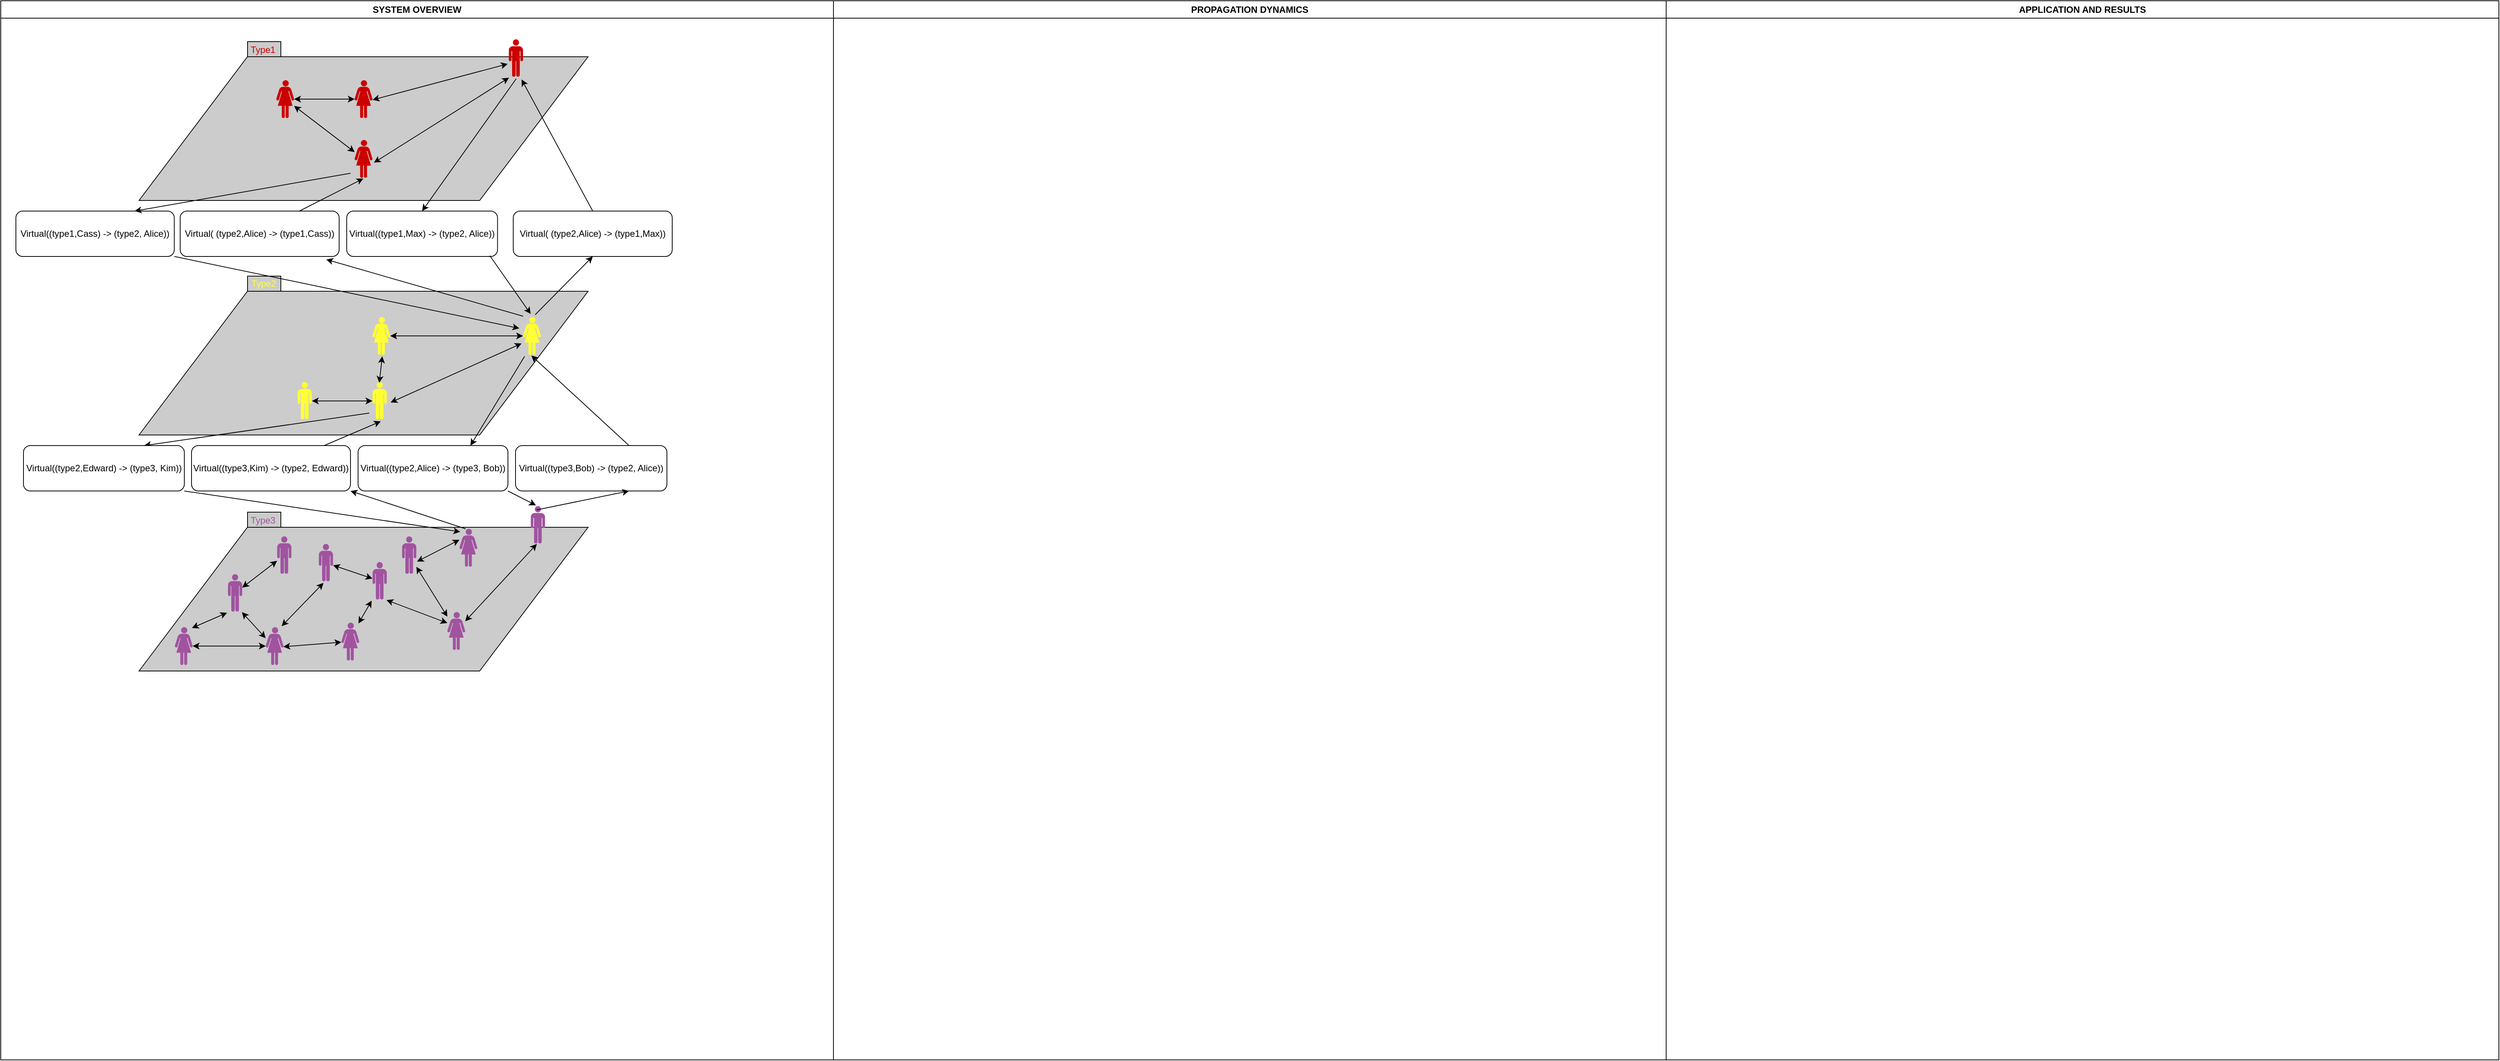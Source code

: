 <mxfile version="28.0.0">
  <diagram name="Pagina-1" id="NSsH4z76cLtR3YTKiS3P">
    <mxGraphModel dx="2044" dy="2179" grid="1" gridSize="10" guides="1" tooltips="1" connect="1" arrows="1" fold="1" page="1" pageScale="1" pageWidth="850" pageHeight="1100" math="0" shadow="0">
      <root>
        <mxCell id="0" />
        <mxCell id="1" parent="0" />
        <mxCell id="CjxLccdL69G65359pLZG-1" value="SYSTEM OVERVIEW" style="swimlane;whiteSpace=wrap;html=1;" vertex="1" parent="1">
          <mxGeometry x="-270" y="-350" width="1100" height="1400" as="geometry" />
        </mxCell>
        <mxCell id="CjxLccdL69G65359pLZG-4" value="" style="shape=parallelogram;perimeter=parallelogramPerimeter;whiteSpace=wrap;html=1;fixedSize=1;size=143.25;fillColor=#000000;fillOpacity=20;" vertex="1" parent="CjxLccdL69G65359pLZG-1">
          <mxGeometry x="182.62" y="696" width="593.25" height="190" as="geometry" />
        </mxCell>
        <mxCell id="CjxLccdL69G65359pLZG-5" value="" style="rounded=0;whiteSpace=wrap;html=1;fillColor=#000000;fillOpacity=20;" vertex="1" parent="CjxLccdL69G65359pLZG-1">
          <mxGeometry x="326" y="54" width="44" height="20" as="geometry" />
        </mxCell>
        <mxCell id="CjxLccdL69G65359pLZG-6" value="" style="shape=parallelogram;perimeter=parallelogramPerimeter;whiteSpace=wrap;html=1;fixedSize=1;size=143.25;fillColor=#000000;fillOpacity=20;" vertex="1" parent="CjxLccdL69G65359pLZG-1">
          <mxGeometry x="182.62" y="384" width="593.25" height="190" as="geometry" />
        </mxCell>
        <mxCell id="CjxLccdL69G65359pLZG-7" value="" style="shape=parallelogram;perimeter=parallelogramPerimeter;whiteSpace=wrap;html=1;fixedSize=1;size=143.25;fillColor=#000000;fillOpacity=20;" vertex="1" parent="CjxLccdL69G65359pLZG-1">
          <mxGeometry x="182.62" y="74" width="593.25" height="190" as="geometry" />
        </mxCell>
        <mxCell id="CjxLccdL69G65359pLZG-8" value="" style="rounded=0;orthogonalLoop=1;jettySize=auto;html=1;startArrow=classic;startFill=1;" edge="1" parent="CjxLccdL69G65359pLZG-1" source="CjxLccdL69G65359pLZG-9" target="CjxLccdL69G65359pLZG-18">
          <mxGeometry relative="1" as="geometry" />
        </mxCell>
        <mxCell id="CjxLccdL69G65359pLZG-9" value="" style="verticalLabelPosition=bottom;sketch=0;html=1;fillColor=#A153A0;verticalAlign=top;align=center;pointerEvents=1;shape=mxgraph.cisco_safe.design.actor_1;" vertex="1" parent="CjxLccdL69G65359pLZG-1">
          <mxGeometry x="230" y="828" width="23.5" height="50" as="geometry" />
        </mxCell>
        <mxCell id="CjxLccdL69G65359pLZG-10" value="" style="rounded=0;orthogonalLoop=1;jettySize=auto;html=1;startArrow=classic;startFill=1;" edge="1" parent="CjxLccdL69G65359pLZG-1" source="CjxLccdL69G65359pLZG-11" target="CjxLccdL69G65359pLZG-17">
          <mxGeometry relative="1" as="geometry" />
        </mxCell>
        <mxCell id="CjxLccdL69G65359pLZG-11" value="" style="verticalLabelPosition=bottom;sketch=0;html=1;fillColor=#A153A0;verticalAlign=top;align=center;pointerEvents=1;shape=mxgraph.cisco_safe.design.actor_2;" vertex="1" parent="CjxLccdL69G65359pLZG-1">
          <mxGeometry x="300" y="758" width="19" height="50" as="geometry" />
        </mxCell>
        <mxCell id="CjxLccdL69G65359pLZG-12" value="" style="verticalLabelPosition=bottom;sketch=0;html=1;fillColor=#A153A0;verticalAlign=top;align=center;pointerEvents=1;shape=mxgraph.cisco_safe.design.actor_2;" vertex="1" parent="CjxLccdL69G65359pLZG-1">
          <mxGeometry x="700" y="668" width="19" height="50" as="geometry" />
        </mxCell>
        <mxCell id="CjxLccdL69G65359pLZG-13" value="" style="verticalLabelPosition=bottom;sketch=0;html=1;fillColor=#CC0000;verticalAlign=top;align=center;pointerEvents=1;shape=mxgraph.cisco_safe.design.actor_2;" vertex="1" parent="CjxLccdL69G65359pLZG-1">
          <mxGeometry x="671" y="51" width="19" height="50" as="geometry" />
        </mxCell>
        <mxCell id="CjxLccdL69G65359pLZG-14" value="" style="rounded=0;orthogonalLoop=1;jettySize=auto;html=1;startArrow=classic;startFill=1;" edge="1" parent="CjxLccdL69G65359pLZG-1" source="CjxLccdL69G65359pLZG-15" target="CjxLccdL69G65359pLZG-39">
          <mxGeometry relative="1" as="geometry" />
        </mxCell>
        <mxCell id="CjxLccdL69G65359pLZG-15" value="" style="verticalLabelPosition=bottom;sketch=0;html=1;fillColor=#FFFF33;verticalAlign=top;align=center;pointerEvents=1;shape=mxgraph.cisco_safe.design.actor_1;" vertex="1" parent="CjxLccdL69G65359pLZG-1">
          <mxGeometry x="690" y="418" width="23.5" height="50" as="geometry" />
        </mxCell>
        <mxCell id="CjxLccdL69G65359pLZG-16" value="" style="endArrow=classic;html=1;rounded=0;exitX=0.959;exitY=0.023;exitDx=0;exitDy=0;exitPerimeter=0;entryX=-0.056;entryY=1.019;entryDx=0;entryDy=0;entryPerimeter=0;startArrow=classic;startFill=1;" edge="1" parent="CjxLccdL69G65359pLZG-1" source="CjxLccdL69G65359pLZG-9" target="CjxLccdL69G65359pLZG-11">
          <mxGeometry width="50" height="50" relative="1" as="geometry">
            <mxPoint x="166" y="818" as="sourcePoint" />
            <mxPoint x="216" y="768" as="targetPoint" />
          </mxGeometry>
        </mxCell>
        <mxCell id="CjxLccdL69G65359pLZG-17" value="" style="verticalLabelPosition=bottom;sketch=0;html=1;fillColor=#A153A0;verticalAlign=top;align=center;pointerEvents=1;shape=mxgraph.cisco_safe.design.actor_2;" vertex="1" parent="CjxLccdL69G65359pLZG-1">
          <mxGeometry x="365" y="708" width="19" height="50" as="geometry" />
        </mxCell>
        <mxCell id="CjxLccdL69G65359pLZG-18" value="" style="verticalLabelPosition=bottom;sketch=0;html=1;fillColor=#A153A0;verticalAlign=top;align=center;pointerEvents=1;shape=mxgraph.cisco_safe.design.actor_1;" vertex="1" parent="CjxLccdL69G65359pLZG-1">
          <mxGeometry x="350" y="828" width="23.5" height="50" as="geometry" />
        </mxCell>
        <mxCell id="CjxLccdL69G65359pLZG-19" value="" style="rounded=0;orthogonalLoop=1;jettySize=auto;html=1;startArrow=classic;startFill=1;exitX=0.977;exitY=1.004;exitDx=0;exitDy=0;exitPerimeter=0;entryX=-0.003;entryY=0.291;entryDx=0;entryDy=0;entryPerimeter=0;" edge="1" parent="CjxLccdL69G65359pLZG-1" source="CjxLccdL69G65359pLZG-11" target="CjxLccdL69G65359pLZG-18">
          <mxGeometry relative="1" as="geometry">
            <mxPoint x="250" y="922" as="sourcePoint" />
            <mxPoint x="373" y="914" as="targetPoint" />
          </mxGeometry>
        </mxCell>
        <mxCell id="CjxLccdL69G65359pLZG-20" value="" style="rounded=0;orthogonalLoop=1;jettySize=auto;html=1;startArrow=classic;startFill=1;entryX=0.993;entryY=0.517;entryDx=0;entryDy=0;entryPerimeter=0;" edge="1" parent="CjxLccdL69G65359pLZG-1" source="CjxLccdL69G65359pLZG-21" target="CjxLccdL69G65359pLZG-18">
          <mxGeometry relative="1" as="geometry" />
        </mxCell>
        <mxCell id="CjxLccdL69G65359pLZG-21" value="" style="verticalLabelPosition=bottom;sketch=0;html=1;fillColor=#A153A0;verticalAlign=top;align=center;pointerEvents=1;shape=mxgraph.cisco_safe.design.actor_1;" vertex="1" parent="CjxLccdL69G65359pLZG-1">
          <mxGeometry x="450" y="822" width="23.5" height="50" as="geometry" />
        </mxCell>
        <mxCell id="CjxLccdL69G65359pLZG-22" value="" style="rounded=0;orthogonalLoop=1;jettySize=auto;html=1;startArrow=classic;startFill=1;" edge="1" parent="CjxLccdL69G65359pLZG-1" source="CjxLccdL69G65359pLZG-23" target="CjxLccdL69G65359pLZG-25">
          <mxGeometry relative="1" as="geometry" />
        </mxCell>
        <mxCell id="CjxLccdL69G65359pLZG-23" value="" style="verticalLabelPosition=bottom;sketch=0;html=1;fillColor=#A153A0;verticalAlign=top;align=center;pointerEvents=1;shape=mxgraph.cisco_safe.design.actor_2;" vertex="1" parent="CjxLccdL69G65359pLZG-1">
          <mxGeometry x="491" y="742" width="19" height="50" as="geometry" />
        </mxCell>
        <mxCell id="CjxLccdL69G65359pLZG-24" value="" style="endArrow=classic;html=1;rounded=0;exitX=0.959;exitY=0.023;exitDx=0;exitDy=0;exitPerimeter=0;entryX=-0.056;entryY=1.019;entryDx=0;entryDy=0;entryPerimeter=0;startArrow=classic;startFill=1;" edge="1" parent="CjxLccdL69G65359pLZG-1" source="CjxLccdL69G65359pLZG-21" target="CjxLccdL69G65359pLZG-23">
          <mxGeometry width="50" height="50" relative="1" as="geometry">
            <mxPoint x="376" y="778" as="sourcePoint" />
            <mxPoint x="426" y="728" as="targetPoint" />
          </mxGeometry>
        </mxCell>
        <mxCell id="CjxLccdL69G65359pLZG-25" value="" style="verticalLabelPosition=bottom;sketch=0;html=1;fillColor=#A153A0;verticalAlign=top;align=center;pointerEvents=1;shape=mxgraph.cisco_safe.design.actor_2;" vertex="1" parent="CjxLccdL69G65359pLZG-1">
          <mxGeometry x="420" y="718" width="19" height="50" as="geometry" />
        </mxCell>
        <mxCell id="CjxLccdL69G65359pLZG-26" value="" style="verticalLabelPosition=bottom;sketch=0;html=1;fillColor=#A153A0;verticalAlign=top;align=center;pointerEvents=1;shape=mxgraph.cisco_safe.design.actor_1;" vertex="1" parent="CjxLccdL69G65359pLZG-1">
          <mxGeometry x="590" y="808" width="23.5" height="50" as="geometry" />
        </mxCell>
        <mxCell id="CjxLccdL69G65359pLZG-27" value="" style="rounded=0;orthogonalLoop=1;jettySize=auto;html=1;startArrow=classic;startFill=1;exitX=0.977;exitY=1.004;exitDx=0;exitDy=0;exitPerimeter=0;entryX=-0.003;entryY=0.291;entryDx=0;entryDy=0;entryPerimeter=0;" edge="1" parent="CjxLccdL69G65359pLZG-1" source="CjxLccdL69G65359pLZG-23" target="CjxLccdL69G65359pLZG-26">
          <mxGeometry relative="1" as="geometry">
            <mxPoint x="460" y="882" as="sourcePoint" />
            <mxPoint x="583" y="874" as="targetPoint" />
          </mxGeometry>
        </mxCell>
        <mxCell id="CjxLccdL69G65359pLZG-28" value="" style="rounded=0;orthogonalLoop=1;jettySize=auto;html=1;startArrow=classic;startFill=1;exitX=0.332;exitY=1.031;exitDx=0;exitDy=0;exitPerimeter=0;entryX=0.896;entryY=-0.026;entryDx=0;entryDy=0;entryPerimeter=0;" edge="1" parent="CjxLccdL69G65359pLZG-1" source="CjxLccdL69G65359pLZG-25" target="CjxLccdL69G65359pLZG-18">
          <mxGeometry relative="1" as="geometry">
            <mxPoint x="295" y="868" as="sourcePoint" />
            <mxPoint x="373" y="903" as="targetPoint" />
          </mxGeometry>
        </mxCell>
        <mxCell id="CjxLccdL69G65359pLZG-29" value="" style="rounded=0;orthogonalLoop=1;jettySize=auto;html=1;startArrow=classic;startFill=1;" edge="1" parent="CjxLccdL69G65359pLZG-1" source="CjxLccdL69G65359pLZG-30" target="CjxLccdL69G65359pLZG-26">
          <mxGeometry relative="1" as="geometry" />
        </mxCell>
        <mxCell id="CjxLccdL69G65359pLZG-30" value="" style="verticalLabelPosition=bottom;sketch=0;html=1;fillColor=#A153A0;verticalAlign=top;align=center;pointerEvents=1;shape=mxgraph.cisco_safe.design.actor_2;" vertex="1" parent="CjxLccdL69G65359pLZG-1">
          <mxGeometry x="530" y="708" width="19" height="50" as="geometry" />
        </mxCell>
        <mxCell id="CjxLccdL69G65359pLZG-31" value="" style="verticalLabelPosition=bottom;sketch=0;html=1;fillColor=#A153A0;verticalAlign=top;align=center;pointerEvents=1;shape=mxgraph.cisco_safe.design.actor_1;" vertex="1" parent="CjxLccdL69G65359pLZG-1">
          <mxGeometry x="606" y="698" width="23.5" height="50" as="geometry" />
        </mxCell>
        <mxCell id="CjxLccdL69G65359pLZG-32" value="" style="rounded=0;orthogonalLoop=1;jettySize=auto;html=1;startArrow=classic;startFill=1;exitX=1.043;exitY=0.668;exitDx=0;exitDy=0;exitPerimeter=0;entryX=-0.003;entryY=0.291;entryDx=0;entryDy=0;entryPerimeter=0;" edge="1" parent="CjxLccdL69G65359pLZG-1" source="CjxLccdL69G65359pLZG-30" target="CjxLccdL69G65359pLZG-31">
          <mxGeometry relative="1" as="geometry">
            <mxPoint x="508.37" y="812" as="sourcePoint" />
            <mxPoint x="631.37" y="804" as="targetPoint" />
          </mxGeometry>
        </mxCell>
        <mxCell id="CjxLccdL69G65359pLZG-33" value="" style="rounded=0;orthogonalLoop=1;jettySize=auto;html=1;startArrow=classic;startFill=1;" edge="1" parent="CjxLccdL69G65359pLZG-1" source="CjxLccdL69G65359pLZG-34" target="CjxLccdL69G65359pLZG-38">
          <mxGeometry relative="1" as="geometry" />
        </mxCell>
        <mxCell id="CjxLccdL69G65359pLZG-34" value="" style="verticalLabelPosition=bottom;sketch=0;html=1;fillColor=#FFFF33;verticalAlign=top;align=center;pointerEvents=1;shape=mxgraph.cisco_safe.design.actor_2;" vertex="1" parent="CjxLccdL69G65359pLZG-1">
          <mxGeometry x="491" y="504" width="19" height="50" as="geometry" />
        </mxCell>
        <mxCell id="CjxLccdL69G65359pLZG-35" value="" style="rounded=0;orthogonalLoop=1;jettySize=auto;html=1;startArrow=classic;startFill=1;" edge="1" parent="CjxLccdL69G65359pLZG-1" source="CjxLccdL69G65359pLZG-36" target="CjxLccdL69G65359pLZG-49">
          <mxGeometry relative="1" as="geometry" />
        </mxCell>
        <mxCell id="CjxLccdL69G65359pLZG-36" value="" style="verticalLabelPosition=bottom;sketch=0;html=1;fillColor=#CC0000;verticalAlign=top;align=center;pointerEvents=1;shape=mxgraph.cisco_safe.design.actor_1;" vertex="1" parent="CjxLccdL69G65359pLZG-1">
          <mxGeometry x="467.5" y="105" width="23.5" height="50" as="geometry" />
        </mxCell>
        <mxCell id="CjxLccdL69G65359pLZG-37" value="" style="rounded=0;orthogonalLoop=1;jettySize=auto;html=1;startArrow=classic;startFill=1;exitX=1.263;exitY=0.54;exitDx=0;exitDy=0;exitPerimeter=0;entryX=-0.085;entryY=0.7;entryDx=0;entryDy=0;entryPerimeter=0;" edge="1" parent="CjxLccdL69G65359pLZG-1" source="CjxLccdL69G65359pLZG-34" target="CjxLccdL69G65359pLZG-15">
          <mxGeometry relative="1" as="geometry">
            <mxPoint x="560" y="697" as="sourcePoint" />
            <mxPoint x="616" y="653" as="targetPoint" />
          </mxGeometry>
        </mxCell>
        <mxCell id="CjxLccdL69G65359pLZG-38" value="" style="verticalLabelPosition=bottom;sketch=0;html=1;fillColor=#FFFF33;verticalAlign=top;align=center;pointerEvents=1;shape=mxgraph.cisco_safe.design.actor_2;" vertex="1" parent="CjxLccdL69G65359pLZG-1">
          <mxGeometry x="392" y="504" width="19" height="50" as="geometry" />
        </mxCell>
        <mxCell id="CjxLccdL69G65359pLZG-39" value="" style="verticalLabelPosition=bottom;sketch=0;html=1;fillColor=#FFFF33;verticalAlign=top;align=center;pointerEvents=1;shape=mxgraph.cisco_safe.design.actor_1;" vertex="1" parent="CjxLccdL69G65359pLZG-1">
          <mxGeometry x="491" y="418" width="23.5" height="50" as="geometry" />
        </mxCell>
        <mxCell id="CjxLccdL69G65359pLZG-40" value="" style="rounded=0;orthogonalLoop=1;jettySize=auto;html=1;startArrow=classic;startFill=1;exitX=0.474;exitY=0.02;exitDx=0;exitDy=0;exitPerimeter=0;entryX=0.553;entryY=1.04;entryDx=0;entryDy=0;entryPerimeter=0;" edge="1" parent="CjxLccdL69G65359pLZG-1" source="CjxLccdL69G65359pLZG-34" target="CjxLccdL69G65359pLZG-39">
          <mxGeometry relative="1" as="geometry">
            <mxPoint x="501" y="539" as="sourcePoint" />
            <mxPoint x="421" y="539" as="targetPoint" />
          </mxGeometry>
        </mxCell>
        <mxCell id="CjxLccdL69G65359pLZG-41" value="&lt;font color=&quot;#cc0000&quot;&gt;Type1&lt;/font&gt;" style="text;html=1;align=center;verticalAlign=middle;resizable=0;points=[];autosize=1;strokeColor=none;fillColor=none;" vertex="1" parent="CjxLccdL69G65359pLZG-1">
          <mxGeometry x="316" y="50" width="60" height="30" as="geometry" />
        </mxCell>
        <mxCell id="CjxLccdL69G65359pLZG-42" value="" style="rounded=0;whiteSpace=wrap;html=1;fillColor=#000000;fillOpacity=20;" vertex="1" parent="CjxLccdL69G65359pLZG-1">
          <mxGeometry x="326" y="364" width="44" height="20" as="geometry" />
        </mxCell>
        <mxCell id="CjxLccdL69G65359pLZG-43" value="&lt;font color=&quot;#ffff33&quot;&gt;Type2&lt;/font&gt;" style="text;html=1;align=center;verticalAlign=middle;resizable=0;points=[];autosize=1;strokeColor=none;fillColor=none;" vertex="1" parent="CjxLccdL69G65359pLZG-1">
          <mxGeometry x="317" y="359" width="60" height="30" as="geometry" />
        </mxCell>
        <mxCell id="CjxLccdL69G65359pLZG-44" value="" style="rounded=0;whiteSpace=wrap;html=1;fillColor=#000000;fillOpacity=20;" vertex="1" parent="CjxLccdL69G65359pLZG-1">
          <mxGeometry x="326" y="676" width="44" height="20" as="geometry" />
        </mxCell>
        <mxCell id="CjxLccdL69G65359pLZG-45" value="&lt;font color=&quot;#a153a0&quot;&gt;Type3&lt;/font&gt;" style="text;html=1;align=center;verticalAlign=middle;resizable=0;points=[];autosize=1;strokeColor=none;fillColor=none;" vertex="1" parent="CjxLccdL69G65359pLZG-1">
          <mxGeometry x="316" y="672" width="60" height="30" as="geometry" />
        </mxCell>
        <mxCell id="CjxLccdL69G65359pLZG-46" value="" style="rounded=0;orthogonalLoop=1;jettySize=auto;html=1;entryX=0.431;entryY=1;entryDx=0;entryDy=0;entryPerimeter=0;startArrow=classic;startFill=1;" edge="1" parent="CjxLccdL69G65359pLZG-1" source="CjxLccdL69G65359pLZG-26" target="CjxLccdL69G65359pLZG-12">
          <mxGeometry relative="1" as="geometry" />
        </mxCell>
        <mxCell id="CjxLccdL69G65359pLZG-47" value="" style="rounded=0;orthogonalLoop=1;jettySize=auto;html=1;startArrow=classic;startFill=1;entryX=1.009;entryY=0.52;entryDx=0;entryDy=0;entryPerimeter=0;exitX=-0.069;exitY=0.649;exitDx=0;exitDy=0;exitPerimeter=0;" edge="1" parent="CjxLccdL69G65359pLZG-1" source="CjxLccdL69G65359pLZG-13" target="CjxLccdL69G65359pLZG-36">
          <mxGeometry relative="1" as="geometry">
            <mxPoint x="700" y="399" as="sourcePoint" />
            <mxPoint x="525" y="399" as="targetPoint" />
          </mxGeometry>
        </mxCell>
        <mxCell id="CjxLccdL69G65359pLZG-48" value="" style="rounded=0;orthogonalLoop=1;jettySize=auto;html=1;startArrow=classic;startFill=1;" edge="1" parent="CjxLccdL69G65359pLZG-1" source="CjxLccdL69G65359pLZG-49" target="CjxLccdL69G65359pLZG-50">
          <mxGeometry relative="1" as="geometry" />
        </mxCell>
        <mxCell id="CjxLccdL69G65359pLZG-49" value="" style="verticalLabelPosition=bottom;sketch=0;html=1;fillColor=#CC0000;verticalAlign=top;align=center;pointerEvents=1;shape=mxgraph.cisco_safe.design.actor_1;" vertex="1" parent="CjxLccdL69G65359pLZG-1">
          <mxGeometry x="364" y="105" width="23.5" height="50" as="geometry" />
        </mxCell>
        <mxCell id="CjxLccdL69G65359pLZG-50" value="" style="verticalLabelPosition=bottom;sketch=0;html=1;fillColor=#CC0000;verticalAlign=top;align=center;pointerEvents=1;shape=mxgraph.cisco_safe.design.actor_1;" vertex="1" parent="CjxLccdL69G65359pLZG-1">
          <mxGeometry x="467.5" y="184" width="23.5" height="50" as="geometry" />
        </mxCell>
        <mxCell id="CjxLccdL69G65359pLZG-51" value="" style="rounded=0;orthogonalLoop=1;jettySize=auto;html=1;startArrow=classic;startFill=1;entryX=1.083;entryY=0.601;entryDx=0;entryDy=0;entryPerimeter=0;exitX=0.022;exitY=1.014;exitDx=0;exitDy=0;exitPerimeter=0;" edge="1" parent="CjxLccdL69G65359pLZG-1" source="CjxLccdL69G65359pLZG-13" target="CjxLccdL69G65359pLZG-50">
          <mxGeometry relative="1" as="geometry">
            <mxPoint x="397" y="149" as="sourcePoint" />
            <mxPoint x="478" y="210" as="targetPoint" />
          </mxGeometry>
        </mxCell>
        <mxCell id="CjxLccdL69G65359pLZG-52" value="Virtual((type3,Bob) -&amp;gt; (type2, Alice))" style="rounded=1;whiteSpace=wrap;html=1;" vertex="1" parent="CjxLccdL69G65359pLZG-1">
          <mxGeometry x="680" y="588" width="200" height="60" as="geometry" />
        </mxCell>
        <mxCell id="CjxLccdL69G65359pLZG-53" style="rounded=0;orthogonalLoop=1;jettySize=auto;html=1;exitX=0.75;exitY=0;exitDx=0;exitDy=0;entryX=0.468;entryY=1.02;entryDx=0;entryDy=0;entryPerimeter=0;" edge="1" parent="CjxLccdL69G65359pLZG-1" source="CjxLccdL69G65359pLZG-52" target="CjxLccdL69G65359pLZG-15">
          <mxGeometry relative="1" as="geometry" />
        </mxCell>
        <mxCell id="CjxLccdL69G65359pLZG-54" style="rounded=0;orthogonalLoop=1;jettySize=auto;html=1;entryX=0.579;entryY=1.04;entryDx=0;entryDy=0;entryPerimeter=0;" edge="1" parent="CjxLccdL69G65359pLZG-1" source="CjxLccdL69G65359pLZG-68" target="CjxLccdL69G65359pLZG-34">
          <mxGeometry relative="1" as="geometry" />
        </mxCell>
        <mxCell id="CjxLccdL69G65359pLZG-55" style="rounded=0;orthogonalLoop=1;jettySize=auto;html=1;exitX=1;exitY=1;exitDx=0;exitDy=0;entryX=0.34;entryY=0;entryDx=0;entryDy=0;entryPerimeter=0;endArrow=none;endFill=0;startArrow=classic;startFill=1;" edge="1" parent="CjxLccdL69G65359pLZG-1" source="CjxLccdL69G65359pLZG-68" target="CjxLccdL69G65359pLZG-31">
          <mxGeometry relative="1" as="geometry" />
        </mxCell>
        <mxCell id="CjxLccdL69G65359pLZG-56" style="rounded=0;orthogonalLoop=1;jettySize=auto;html=1;exitX=0.75;exitY=1;exitDx=0;exitDy=0;entryX=0.421;entryY=0.1;entryDx=0;entryDy=0;entryPerimeter=0;endArrow=none;endFill=0;startArrow=classic;startFill=1;" edge="1" parent="CjxLccdL69G65359pLZG-1" source="CjxLccdL69G65359pLZG-52" target="CjxLccdL69G65359pLZG-12">
          <mxGeometry relative="1" as="geometry" />
        </mxCell>
        <mxCell id="CjxLccdL69G65359pLZG-57" value="Virtual((type2,Alice) -&amp;gt; (type3, Bob))" style="rounded=1;whiteSpace=wrap;html=1;" vertex="1" parent="CjxLccdL69G65359pLZG-1">
          <mxGeometry x="472" y="588" width="198" height="60" as="geometry" />
        </mxCell>
        <mxCell id="CjxLccdL69G65359pLZG-58" style="rounded=0;orthogonalLoop=1;jettySize=auto;html=1;exitX=1;exitY=1;exitDx=0;exitDy=0;entryX=0.043;entryY=0.08;entryDx=0;entryDy=0;entryPerimeter=0;endArrow=classic;endFill=1;startArrow=none;startFill=0;" edge="1" parent="CjxLccdL69G65359pLZG-1" source="CjxLccdL69G65359pLZG-69" target="CjxLccdL69G65359pLZG-31">
          <mxGeometry relative="1" as="geometry">
            <mxPoint x="692" y="658" as="sourcePoint" />
            <mxPoint x="632" y="692" as="targetPoint" />
          </mxGeometry>
        </mxCell>
        <mxCell id="CjxLccdL69G65359pLZG-59" style="rounded=0;orthogonalLoop=1;jettySize=auto;html=1;exitX=1;exitY=1;exitDx=0;exitDy=0;entryX=0.368;entryY=-0.02;entryDx=0;entryDy=0;entryPerimeter=0;endArrow=classic;endFill=1;startArrow=none;startFill=0;" edge="1" parent="CjxLccdL69G65359pLZG-1" source="CjxLccdL69G65359pLZG-57" target="CjxLccdL69G65359pLZG-12">
          <mxGeometry relative="1" as="geometry">
            <mxPoint x="757" y="658" as="sourcePoint" />
            <mxPoint x="718" y="683" as="targetPoint" />
          </mxGeometry>
        </mxCell>
        <mxCell id="CjxLccdL69G65359pLZG-60" style="rounded=0;orthogonalLoop=1;jettySize=auto;html=1;exitX=-0.211;exitY=0.82;exitDx=0;exitDy=0;entryX=0.75;entryY=0;entryDx=0;entryDy=0;endArrow=classic;endFill=1;startArrow=none;startFill=0;exitPerimeter=0;" edge="1" parent="CjxLccdL69G65359pLZG-1" source="CjxLccdL69G65359pLZG-34" target="CjxLccdL69G65359pLZG-69">
          <mxGeometry relative="1" as="geometry">
            <mxPoint x="492" y="658" as="sourcePoint" />
            <mxPoint x="625" y="692" as="targetPoint" />
          </mxGeometry>
        </mxCell>
        <mxCell id="CjxLccdL69G65359pLZG-61" style="rounded=0;orthogonalLoop=1;jettySize=auto;html=1;exitX=0.085;exitY=1.04;exitDx=0;exitDy=0;entryX=0.75;entryY=0;entryDx=0;entryDy=0;endArrow=classic;endFill=1;startArrow=none;startFill=0;exitPerimeter=0;" edge="1" parent="CjxLccdL69G65359pLZG-1" source="CjxLccdL69G65359pLZG-15" target="CjxLccdL69G65359pLZG-57">
          <mxGeometry relative="1" as="geometry">
            <mxPoint x="506" y="567" as="sourcePoint" />
            <mxPoint x="492" y="598" as="targetPoint" />
          </mxGeometry>
        </mxCell>
        <mxCell id="CjxLccdL69G65359pLZG-62" value="Virtual( (type2,Alice) -&amp;gt; (type1,Max))" style="rounded=1;whiteSpace=wrap;html=1;" vertex="1" parent="CjxLccdL69G65359pLZG-1">
          <mxGeometry x="677" y="278" width="210" height="60" as="geometry" />
        </mxCell>
        <mxCell id="CjxLccdL69G65359pLZG-63" value="Virtual((type1,Max) -&amp;gt; (type2, Alice))" style="rounded=1;whiteSpace=wrap;html=1;" vertex="1" parent="CjxLccdL69G65359pLZG-1">
          <mxGeometry x="457" y="278" width="199.24" height="60" as="geometry" />
        </mxCell>
        <mxCell id="CjxLccdL69G65359pLZG-64" style="rounded=0;orthogonalLoop=1;jettySize=auto;html=1;exitX=0.5;exitY=0;exitDx=0;exitDy=0;entryX=0.895;entryY=1.06;entryDx=0;entryDy=0;entryPerimeter=0;" edge="1" parent="CjxLccdL69G65359pLZG-1" source="CjxLccdL69G65359pLZG-62" target="CjxLccdL69G65359pLZG-13">
          <mxGeometry relative="1" as="geometry" />
        </mxCell>
        <mxCell id="CjxLccdL69G65359pLZG-65" style="rounded=0;orthogonalLoop=1;jettySize=auto;html=1;exitX=0.949;exitY=0.983;exitDx=0;exitDy=0;entryX=0.426;entryY=-0.08;entryDx=0;entryDy=0;entryPerimeter=0;exitPerimeter=0;" edge="1" parent="CjxLccdL69G65359pLZG-1" source="CjxLccdL69G65359pLZG-63" target="CjxLccdL69G65359pLZG-15">
          <mxGeometry relative="1" as="geometry" />
        </mxCell>
        <mxCell id="CjxLccdL69G65359pLZG-66" style="rounded=0;orthogonalLoop=1;jettySize=auto;html=1;exitX=0.681;exitY=-0.06;exitDx=0;exitDy=0;entryX=0.5;entryY=1;entryDx=0;entryDy=0;exitPerimeter=0;" edge="1" parent="CjxLccdL69G65359pLZG-1" source="CjxLccdL69G65359pLZG-15" target="CjxLccdL69G65359pLZG-62">
          <mxGeometry relative="1" as="geometry">
            <mxPoint x="725" y="288" as="sourcePoint" />
            <mxPoint x="698" y="114" as="targetPoint" />
          </mxGeometry>
        </mxCell>
        <mxCell id="CjxLccdL69G65359pLZG-67" style="rounded=0;orthogonalLoop=1;jettySize=auto;html=1;exitX=0.526;exitY=1.04;exitDx=0;exitDy=0;entryX=0.5;entryY=0;entryDx=0;entryDy=0;exitPerimeter=0;" edge="1" parent="CjxLccdL69G65359pLZG-1" source="CjxLccdL69G65359pLZG-13" target="CjxLccdL69G65359pLZG-63">
          <mxGeometry relative="1" as="geometry">
            <mxPoint x="525" y="348" as="sourcePoint" />
            <mxPoint x="707" y="429" as="targetPoint" />
          </mxGeometry>
        </mxCell>
        <mxCell id="CjxLccdL69G65359pLZG-68" value="Virtual((type3,Kim) -&amp;gt; (type2, Edward))" style="rounded=1;whiteSpace=wrap;html=1;" vertex="1" parent="CjxLccdL69G65359pLZG-1">
          <mxGeometry x="252" y="588" width="210" height="60" as="geometry" />
        </mxCell>
        <mxCell id="CjxLccdL69G65359pLZG-69" value="Virtual((type2,Edward) -&amp;gt; (type3, Kim))" style="rounded=1;whiteSpace=wrap;html=1;" vertex="1" parent="CjxLccdL69G65359pLZG-1">
          <mxGeometry x="30" y="588" width="212.5" height="60" as="geometry" />
        </mxCell>
        <mxCell id="CjxLccdL69G65359pLZG-70" value="Virtual( (type2,Alice) -&amp;gt; (type1,Cass))" style="rounded=1;whiteSpace=wrap;html=1;" vertex="1" parent="CjxLccdL69G65359pLZG-1">
          <mxGeometry x="237" y="278" width="210" height="60" as="geometry" />
        </mxCell>
        <mxCell id="CjxLccdL69G65359pLZG-71" value="Virtual((type1,Cass) -&amp;gt; (type2, Alice))" style="rounded=1;whiteSpace=wrap;html=1;" vertex="1" parent="CjxLccdL69G65359pLZG-1">
          <mxGeometry x="20" y="278" width="209.24" height="60" as="geometry" />
        </mxCell>
        <mxCell id="CjxLccdL69G65359pLZG-72" style="rounded=0;orthogonalLoop=1;jettySize=auto;html=1;exitX=0;exitY=-0.02;exitDx=0;exitDy=0;entryX=0.919;entryY=1.067;entryDx=0;entryDy=0;exitPerimeter=0;entryPerimeter=0;" edge="1" parent="CjxLccdL69G65359pLZG-1" source="CjxLccdL69G65359pLZG-15" target="CjxLccdL69G65359pLZG-70">
          <mxGeometry relative="1" as="geometry">
            <mxPoint x="716" y="425" as="sourcePoint" />
            <mxPoint x="792" y="348" as="targetPoint" />
          </mxGeometry>
        </mxCell>
        <mxCell id="CjxLccdL69G65359pLZG-73" style="rounded=0;orthogonalLoop=1;jettySize=auto;html=1;exitX=0.75;exitY=0;exitDx=0;exitDy=0;entryX=0.489;entryY=1.02;entryDx=0;entryDy=0;entryPerimeter=0;" edge="1" parent="CjxLccdL69G65359pLZG-1" source="CjxLccdL69G65359pLZG-70" target="CjxLccdL69G65359pLZG-50">
          <mxGeometry relative="1" as="geometry">
            <mxPoint x="700" y="427" as="sourcePoint" />
            <mxPoint x="440" y="352" as="targetPoint" />
          </mxGeometry>
        </mxCell>
        <mxCell id="CjxLccdL69G65359pLZG-74" style="rounded=0;orthogonalLoop=1;jettySize=auto;html=1;exitX=-0.234;exitY=0.88;exitDx=0;exitDy=0;entryX=0.75;entryY=0;entryDx=0;entryDy=0;exitPerimeter=0;" edge="1" parent="CjxLccdL69G65359pLZG-1" source="CjxLccdL69G65359pLZG-50" target="CjxLccdL69G65359pLZG-71">
          <mxGeometry relative="1" as="geometry">
            <mxPoint x="691" y="113" as="sourcePoint" />
            <mxPoint x="567" y="288" as="targetPoint" />
          </mxGeometry>
        </mxCell>
        <mxCell id="CjxLccdL69G65359pLZG-75" style="rounded=0;orthogonalLoop=1;jettySize=auto;html=1;exitX=1;exitY=1;exitDx=0;exitDy=0;entryX=-0.213;entryY=0.3;entryDx=0;entryDy=0;entryPerimeter=0;" edge="1" parent="CjxLccdL69G65359pLZG-1" source="CjxLccdL69G65359pLZG-71" target="CjxLccdL69G65359pLZG-15">
          <mxGeometry relative="1" as="geometry">
            <mxPoint x="472" y="238" as="sourcePoint" />
            <mxPoint x="176" y="288" as="targetPoint" />
          </mxGeometry>
        </mxCell>
        <mxCell id="CjxLccdL69G65359pLZG-2" value="PROPAGATION DYNAMICS" style="swimlane;whiteSpace=wrap;html=1;" vertex="1" parent="1">
          <mxGeometry x="830" y="-350" width="1100" height="1400" as="geometry" />
        </mxCell>
        <mxCell id="CjxLccdL69G65359pLZG-3" value="APPLICATION AND RESULTS" style="swimlane;whiteSpace=wrap;html=1;" vertex="1" parent="1">
          <mxGeometry x="1930" y="-350" width="1100" height="1400" as="geometry" />
        </mxCell>
      </root>
    </mxGraphModel>
  </diagram>
</mxfile>
